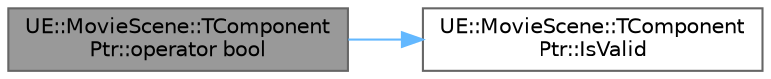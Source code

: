 digraph "UE::MovieScene::TComponentPtr::operator bool"
{
 // INTERACTIVE_SVG=YES
 // LATEX_PDF_SIZE
  bgcolor="transparent";
  edge [fontname=Helvetica,fontsize=10,labelfontname=Helvetica,labelfontsize=10];
  node [fontname=Helvetica,fontsize=10,shape=box,height=0.2,width=0.4];
  rankdir="LR";
  Node1 [id="Node000001",label="UE::MovieScene::TComponent\lPtr::operator bool",height=0.2,width=0.4,color="gray40", fillcolor="grey60", style="filled", fontcolor="black",tooltip=" "];
  Node1 -> Node2 [id="edge1_Node000001_Node000002",color="steelblue1",style="solid",tooltip=" "];
  Node2 [id="Node000002",label="UE::MovieScene::TComponent\lPtr::IsValid",height=0.2,width=0.4,color="grey40", fillcolor="white", style="filled",URL="$db/db4/structUE_1_1MovieScene_1_1TComponentPtr.html#ae5c0783c44c63fad3dcbe51baa4eb5bd",tooltip=" "];
}
